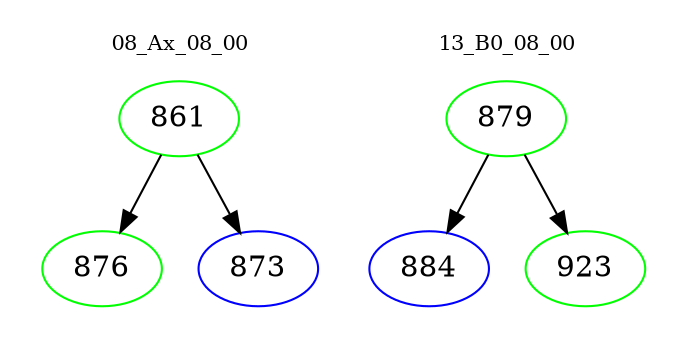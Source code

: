 digraph{
subgraph cluster_0 {
color = white
label = "08_Ax_08_00";
fontsize=10;
T0_861 [label="861", color="green"]
T0_861 -> T0_876 [color="black"]
T0_876 [label="876", color="green"]
T0_861 -> T0_873 [color="black"]
T0_873 [label="873", color="blue"]
}
subgraph cluster_1 {
color = white
label = "13_B0_08_00";
fontsize=10;
T1_879 [label="879", color="green"]
T1_879 -> T1_884 [color="black"]
T1_884 [label="884", color="blue"]
T1_879 -> T1_923 [color="black"]
T1_923 [label="923", color="green"]
}
}
